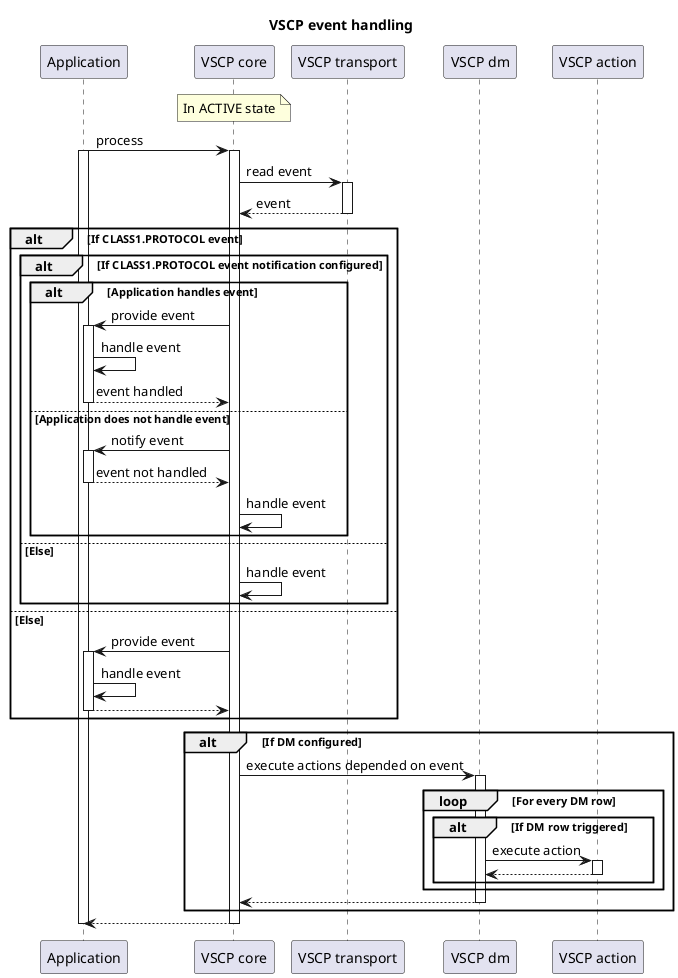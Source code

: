 @startuml

title VSCP event handling

participant "Application" as app
participant "VSCP core" as core
participant "VSCP transport" as tp
participant "VSCP dm" as dm
participant "VSCP action" as action

note over core: In ACTIVE state

app -> core: process
activate app
activate core

core -> tp: read event
activate tp

tp --> core: event
deactivate tp

alt If CLASS1.PROTOCOL event

    alt If CLASS1.PROTOCOL event notification configured
        
        alt Application handles event
        
            core -> app: provide event
            activate app
            
            app -> app: handle event
            app --> core: event handled
            deactivate app
        
        else Application does not handle event
        
            core -> app: notify event
            activate app
            
            app --> core: event not handled
            deactivate app
            
            core -> core: handle event
        
        end alt
        
    else Else
    
        core -> core: handle event
    
    end alt

else Else

    core -> app: provide event
    activate app
    
    app -> app: handle event
    app --> core
    deactivate app

end alt

    alt If DM configured

        core -> dm: execute actions depended on event
        activate dm
        
        loop For every DM row
        
            alt If DM row triggered
            
                dm -> action: execute action
                activate action
                
                action --> dm
                deactivate action
            
            end alt
        
        end loop
        
        dm --> core
        deactivate dm
    
    end alt

    core --> app
    deactivate core
    deactivate app
    
@enduml